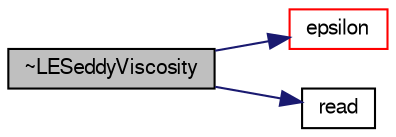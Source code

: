 digraph "~LESeddyViscosity"
{
  bgcolor="transparent";
  edge [fontname="FreeSans",fontsize="10",labelfontname="FreeSans",labelfontsize="10"];
  node [fontname="FreeSans",fontsize="10",shape=record];
  rankdir="LR";
  Node2 [label="~LESeddyViscosity",height=0.2,width=0.4,color="black", fillcolor="grey75", style="filled", fontcolor="black"];
  Node2 -> Node3 [color="midnightblue",fontsize="10",style="solid",fontname="FreeSans"];
  Node3 [label="epsilon",height=0.2,width=0.4,color="red",URL="$a31206.html#a7593db4148b0ba5155861a0292ec9c32",tooltip="Return sub-grid disipation rate. "];
  Node2 -> Node10 [color="midnightblue",fontsize="10",style="solid",fontname="FreeSans"];
  Node10 [label="read",height=0.2,width=0.4,color="black",URL="$a31206.html#af816873151ddb0126e98bb2f914d8ed5",tooltip="Read model coefficients if they have changed. "];
}
